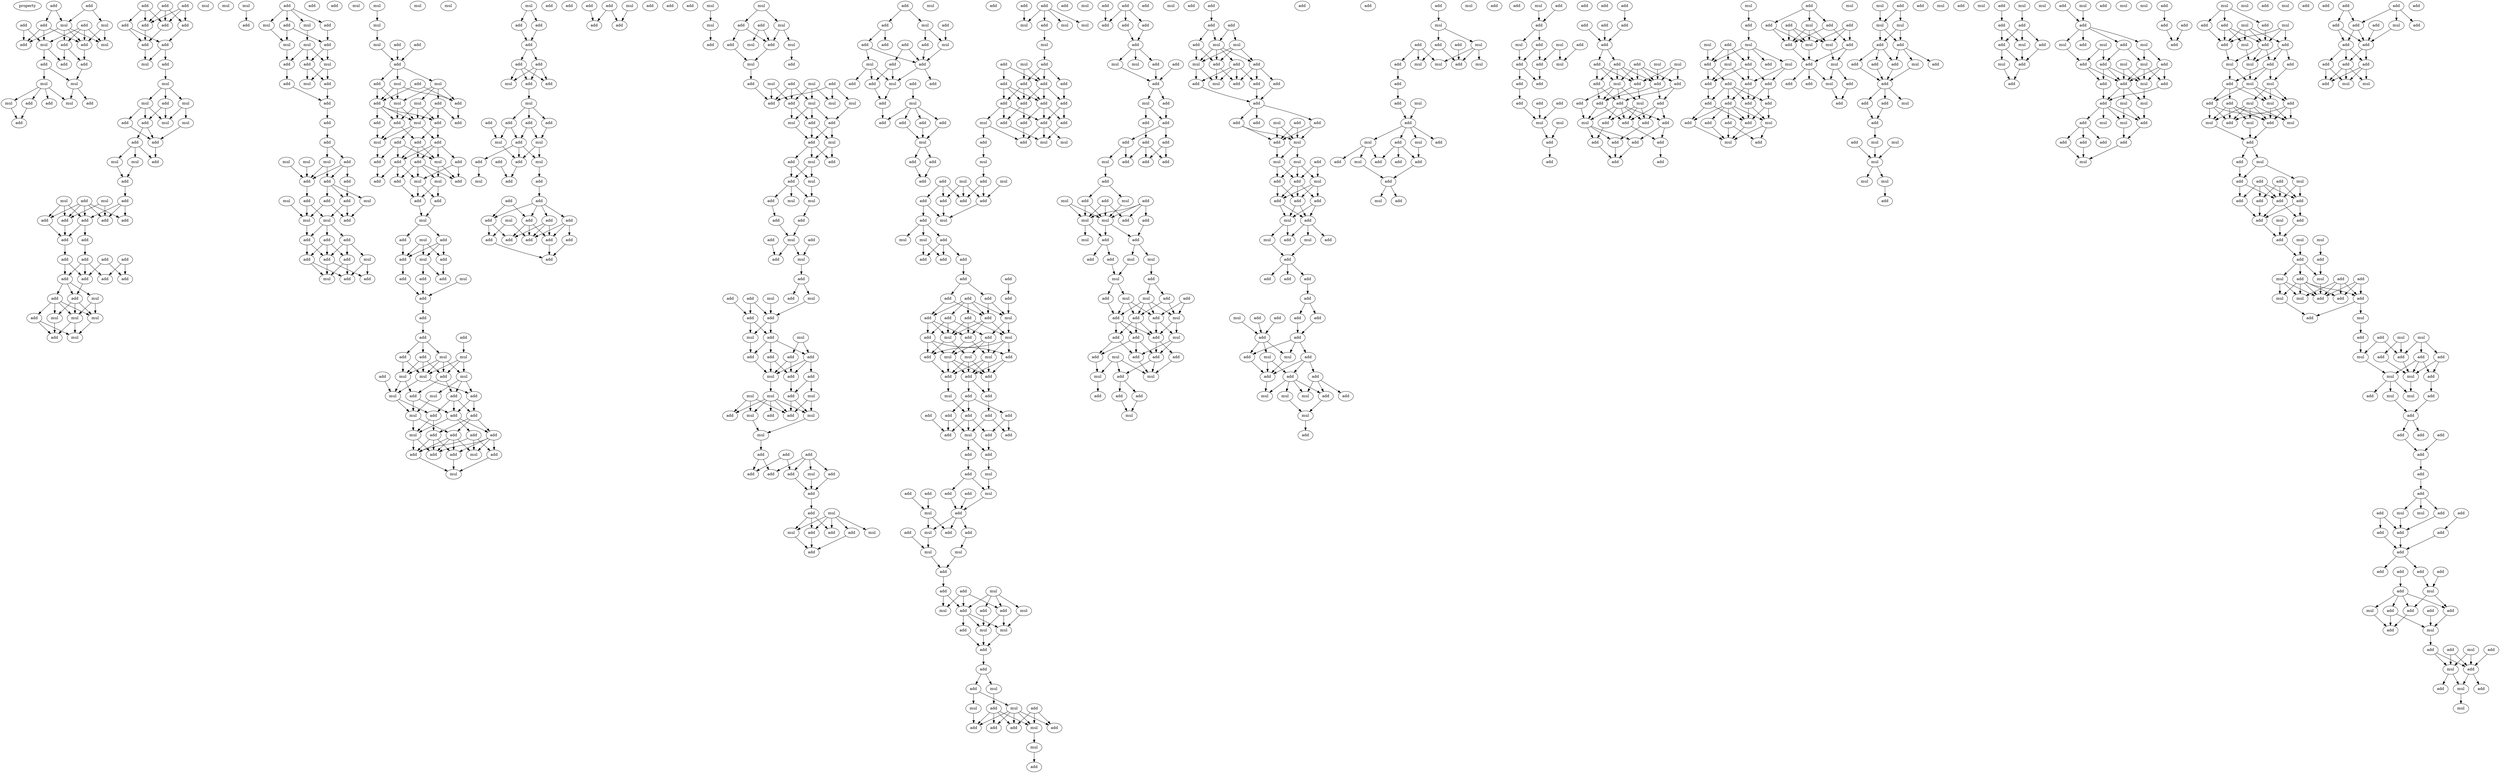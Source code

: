 digraph {
    node [fontcolor=black]
    property [mul=2,lf=1.9]
    0 [ label = add ];
    1 [ label = add ];
    2 [ label = add ];
    3 [ label = add ];
    4 [ label = add ];
    5 [ label = mul ];
    6 [ label = mul ];
    7 [ label = add ];
    8 [ label = mul ];
    9 [ label = add ];
    10 [ label = add ];
    11 [ label = mul ];
    12 [ label = add ];
    13 [ label = add ];
    14 [ label = add ];
    15 [ label = mul ];
    16 [ label = mul ];
    17 [ label = add ];
    18 [ label = mul ];
    19 [ label = mul ];
    20 [ label = add ];
    21 [ label = add ];
    22 [ label = add ];
    23 [ label = add ];
    24 [ label = add ];
    25 [ label = add ];
    26 [ label = add ];
    27 [ label = add ];
    28 [ label = add ];
    29 [ label = add ];
    30 [ label = mul ];
    31 [ label = add ];
    32 [ label = add ];
    33 [ label = mul ];
    34 [ label = add ];
    35 [ label = mul ];
    36 [ label = mul ];
    37 [ label = mul ];
    38 [ label = add ];
    39 [ label = mul ];
    40 [ label = add ];
    41 [ label = add ];
    42 [ label = mul ];
    43 [ label = add ];
    44 [ label = add ];
    45 [ label = mul ];
    46 [ label = add ];
    47 [ label = mul ];
    48 [ label = add ];
    49 [ label = mul ];
    50 [ label = add ];
    51 [ label = mul ];
    52 [ label = add ];
    53 [ label = add ];
    54 [ label = add ];
    55 [ label = add ];
    56 [ label = add ];
    57 [ label = add ];
    58 [ label = add ];
    59 [ label = add ];
    60 [ label = add ];
    61 [ label = add ];
    62 [ label = add ];
    63 [ label = add ];
    64 [ label = add ];
    65 [ label = add ];
    66 [ label = mul ];
    67 [ label = add ];
    68 [ label = add ];
    69 [ label = add ];
    70 [ label = add ];
    71 [ label = mul ];
    72 [ label = mul ];
    73 [ label = add ];
    74 [ label = mul ];
    75 [ label = mul ];
    76 [ label = mul ];
    77 [ label = mul ];
    78 [ label = add ];
    79 [ label = add ];
    80 [ label = add ];
    81 [ label = mul ];
    82 [ label = add ];
    83 [ label = mul ];
    84 [ label = add ];
    85 [ label = add ];
    86 [ label = mul ];
    87 [ label = add ];
    88 [ label = mul ];
    89 [ label = add ];
    90 [ label = add ];
    91 [ label = mul ];
    92 [ label = add ];
    93 [ label = mul ];
    94 [ label = add ];
    95 [ label = add ];
    96 [ label = add ];
    97 [ label = add ];
    98 [ label = mul ];
    99 [ label = mul ];
    100 [ label = add ];
    101 [ label = mul ];
    102 [ label = add ];
    103 [ label = add ];
    104 [ label = add ];
    105 [ label = add ];
    106 [ label = mul ];
    107 [ label = add ];
    108 [ label = mul ];
    109 [ label = add ];
    110 [ label = add ];
    111 [ label = mul ];
    112 [ label = add ];
    113 [ label = mul ];
    114 [ label = add ];
    115 [ label = add ];
    116 [ label = add ];
    117 [ label = add ];
    118 [ label = add ];
    119 [ label = add ];
    120 [ label = mul ];
    121 [ label = mul ];
    122 [ label = add ];
    123 [ label = mul ];
    124 [ label = add ];
    125 [ label = mul ];
    126 [ label = mul ];
    127 [ label = mul ];
    128 [ label = mul ];
    129 [ label = add ];
    130 [ label = add ];
    131 [ label = add ];
    132 [ label = add ];
    133 [ label = mul ];
    134 [ label = mul ];
    135 [ label = add ];
    136 [ label = add ];
    137 [ label = mul ];
    138 [ label = add ];
    139 [ label = mul ];
    140 [ label = add ];
    141 [ label = add ];
    142 [ label = add ];
    143 [ label = mul ];
    144 [ label = add ];
    145 [ label = add ];
    146 [ label = add ];
    147 [ label = add ];
    148 [ label = mul ];
    149 [ label = add ];
    150 [ label = add ];
    151 [ label = add ];
    152 [ label = add ];
    153 [ label = mul ];
    154 [ label = add ];
    155 [ label = mul ];
    156 [ label = add ];
    157 [ label = add ];
    158 [ label = mul ];
    159 [ label = add ];
    160 [ label = add ];
    161 [ label = add ];
    162 [ label = mul ];
    163 [ label = add ];
    164 [ label = add ];
    165 [ label = mul ];
    166 [ label = mul ];
    167 [ label = add ];
    168 [ label = add ];
    169 [ label = add ];
    170 [ label = mul ];
    171 [ label = mul ];
    172 [ label = add ];
    173 [ label = add ];
    174 [ label = add ];
    175 [ label = add ];
    176 [ label = add ];
    177 [ label = add ];
    178 [ label = add ];
    179 [ label = mul ];
    180 [ label = add ];
    181 [ label = mul ];
    182 [ label = mul ];
    183 [ label = add ];
    184 [ label = add ];
    185 [ label = mul ];
    186 [ label = mul ];
    187 [ label = add ];
    188 [ label = mul ];
    189 [ label = mul ];
    190 [ label = add ];
    191 [ label = add ];
    192 [ label = add ];
    193 [ label = add ];
    194 [ label = add ];
    195 [ label = mul ];
    196 [ label = add ];
    197 [ label = mul ];
    198 [ label = add ];
    199 [ label = add ];
    200 [ label = add ];
    201 [ label = add ];
    202 [ label = add ];
    203 [ label = add ];
    204 [ label = mul ];
    205 [ label = add ];
    206 [ label = mul ];
    207 [ label = mul ];
    208 [ label = add ];
    209 [ label = add ];
    210 [ label = add ];
    211 [ label = add ];
    212 [ label = add ];
    213 [ label = add ];
    214 [ label = mul ];
    215 [ label = add ];
    216 [ label = add ];
    217 [ label = mul ];
    218 [ label = add ];
    219 [ label = add ];
    220 [ label = add ];
    221 [ label = add ];
    222 [ label = add ];
    223 [ label = mul ];
    224 [ label = mul ];
    225 [ label = add ];
    226 [ label = add ];
    227 [ label = add ];
    228 [ label = mul ];
    229 [ label = add ];
    230 [ label = add ];
    231 [ label = add ];
    232 [ label = mul ];
    233 [ label = add ];
    234 [ label = add ];
    235 [ label = add ];
    236 [ label = add ];
    237 [ label = add ];
    238 [ label = add ];
    239 [ label = mul ];
    240 [ label = add ];
    241 [ label = add ];
    242 [ label = add ];
    243 [ label = add ];
    244 [ label = add ];
    245 [ label = add ];
    246 [ label = add ];
    247 [ label = add ];
    248 [ label = mul ];
    249 [ label = add ];
    250 [ label = add ];
    251 [ label = add ];
    252 [ label = add ];
    253 [ label = add ];
    254 [ label = mul ];
    255 [ label = mul ];
    256 [ label = add ];
    257 [ label = mul ];
    258 [ label = add ];
    259 [ label = add ];
    260 [ label = mul ];
    261 [ label = mul ];
    262 [ label = add ];
    263 [ label = mul ];
    264 [ label = add ];
    265 [ label = mul ];
    266 [ label = add ];
    267 [ label = add ];
    268 [ label = add ];
    269 [ label = mul ];
    270 [ label = mul ];
    271 [ label = add ];
    272 [ label = mul ];
    273 [ label = add ];
    274 [ label = mul ];
    275 [ label = mul ];
    276 [ label = add ];
    277 [ label = add ];
    278 [ label = add ];
    279 [ label = mul ];
    280 [ label = add ];
    281 [ label = mul ];
    282 [ label = add ];
    283 [ label = add ];
    284 [ label = mul ];
    285 [ label = add ];
    286 [ label = mul ];
    287 [ label = mul ];
    288 [ label = mul ];
    289 [ label = add ];
    290 [ label = add ];
    291 [ label = add ];
    292 [ label = mul ];
    293 [ label = add ];
    294 [ label = add ];
    295 [ label = add ];
    296 [ label = mul ];
    297 [ label = add ];
    298 [ label = mul ];
    299 [ label = add ];
    300 [ label = add ];
    301 [ label = mul ];
    302 [ label = add ];
    303 [ label = add ];
    304 [ label = add ];
    305 [ label = mul ];
    306 [ label = add ];
    307 [ label = mul ];
    308 [ label = add ];
    309 [ label = add ];
    310 [ label = add ];
    311 [ label = add ];
    312 [ label = add ];
    313 [ label = add ];
    314 [ label = mul ];
    315 [ label = mul ];
    316 [ label = mul ];
    317 [ label = add ];
    318 [ label = mul ];
    319 [ label = mul ];
    320 [ label = add ];
    321 [ label = mul ];
    322 [ label = add ];
    323 [ label = add ];
    324 [ label = mul ];
    325 [ label = add ];
    326 [ label = add ];
    327 [ label = add ];
    328 [ label = mul ];
    329 [ label = add ];
    330 [ label = add ];
    331 [ label = add ];
    332 [ label = add ];
    333 [ label = add ];
    334 [ label = mul ];
    335 [ label = add ];
    336 [ label = mul ];
    337 [ label = add ];
    338 [ label = add ];
    339 [ label = mul ];
    340 [ label = add ];
    341 [ label = add ];
    342 [ label = add ];
    343 [ label = mul ];
    344 [ label = add ];
    345 [ label = add ];
    346 [ label = mul ];
    347 [ label = add ];
    348 [ label = add ];
    349 [ label = add ];
    350 [ label = add ];
    351 [ label = add ];
    352 [ label = add ];
    353 [ label = mul ];
    354 [ label = add ];
    355 [ label = add ];
    356 [ label = mul ];
    357 [ label = add ];
    358 [ label = add ];
    359 [ label = mul ];
    360 [ label = add ];
    361 [ label = add ];
    362 [ label = mul ];
    363 [ label = add ];
    364 [ label = add ];
    365 [ label = add ];
    366 [ label = mul ];
    367 [ label = add ];
    368 [ label = add ];
    369 [ label = add ];
    370 [ label = add ];
    371 [ label = add ];
    372 [ label = add ];
    373 [ label = add ];
    374 [ label = mul ];
    375 [ label = mul ];
    376 [ label = mul ];
    377 [ label = mul ];
    378 [ label = add ];
    379 [ label = mul ];
    380 [ label = add ];
    381 [ label = add ];
    382 [ label = add ];
    383 [ label = add ];
    384 [ label = add ];
    385 [ label = add ];
    386 [ label = add ];
    387 [ label = add ];
    388 [ label = add ];
    389 [ label = add ];
    390 [ label = add ];
    391 [ label = mul ];
    392 [ label = add ];
    393 [ label = add ];
    394 [ label = add ];
    395 [ label = add ];
    396 [ label = mul ];
    397 [ label = mul ];
    398 [ label = add ];
    399 [ label = mul ];
    400 [ label = add ];
    401 [ label = mul ];
    402 [ label = add ];
    403 [ label = mul ];
    404 [ label = add ];
    405 [ label = add ];
    406 [ label = add ];
    407 [ label = add ];
    408 [ label = mul ];
    409 [ label = add ];
    410 [ label = mul ];
    411 [ label = mul ];
    412 [ label = add ];
    413 [ label = add ];
    414 [ label = add ];
    415 [ label = add ];
    416 [ label = add ];
    417 [ label = add ];
    418 [ label = add ];
    419 [ label = add ];
    420 [ label = add ];
    421 [ label = add ];
    422 [ label = add ];
    423 [ label = add ];
    424 [ label = add ];
    425 [ label = mul ];
    426 [ label = add ];
    427 [ label = add ];
    428 [ label = add ];
    429 [ label = mul ];
    430 [ label = mul ];
    431 [ label = add ];
    432 [ label = mul ];
    433 [ label = mul ];
    434 [ label = add ];
    435 [ label = add ];
    436 [ label = mul ];
    437 [ label = add ];
    438 [ label = add ];
    439 [ label = add ];
    440 [ label = mul ];
    441 [ label = add ];
    442 [ label = add ];
    443 [ label = add ];
    444 [ label = add ];
    445 [ label = add ];
    446 [ label = add ];
    447 [ label = add ];
    448 [ label = mul ];
    449 [ label = add ];
    450 [ label = add ];
    451 [ label = add ];
    452 [ label = add ];
    453 [ label = add ];
    454 [ label = add ];
    455 [ label = mul ];
    456 [ label = add ];
    457 [ label = add ];
    458 [ label = add ];
    459 [ label = add ];
    460 [ label = mul ];
    461 [ label = mul ];
    462 [ label = add ];
    463 [ label = add ];
    464 [ label = mul ];
    465 [ label = add ];
    466 [ label = add ];
    467 [ label = mul ];
    468 [ label = mul ];
    469 [ label = add ];
    470 [ label = mul ];
    471 [ label = add ];
    472 [ label = add ];
    473 [ label = add ];
    474 [ label = add ];
    475 [ label = mul ];
    476 [ label = mul ];
    477 [ label = add ];
    478 [ label = mul ];
    479 [ label = mul ];
    480 [ label = add ];
    481 [ label = add ];
    482 [ label = add ];
    483 [ label = mul ];
    484 [ label = add ];
    485 [ label = mul ];
    486 [ label = mul ];
    487 [ label = add ];
    488 [ label = add ];
    489 [ label = mul ];
    490 [ label = add ];
    491 [ label = add ];
    492 [ label = mul ];
    493 [ label = add ];
    494 [ label = add ];
    495 [ label = mul ];
    496 [ label = add ];
    497 [ label = add ];
    498 [ label = add ];
    499 [ label = add ];
    500 [ label = mul ];
    501 [ label = add ];
    502 [ label = add ];
    503 [ label = add ];
    504 [ label = add ];
    505 [ label = mul ];
    506 [ label = mul ];
    507 [ label = add ];
    508 [ label = add ];
    509 [ label = add ];
    510 [ label = add ];
    511 [ label = add ];
    512 [ label = mul ];
    513 [ label = add ];
    514 [ label = add ];
    515 [ label = add ];
    516 [ label = add ];
    517 [ label = add ];
    518 [ label = add ];
    519 [ label = add ];
    520 [ label = add ];
    521 [ label = mul ];
    522 [ label = add ];
    523 [ label = add ];
    524 [ label = mul ];
    525 [ label = add ];
    526 [ label = add ];
    527 [ label = mul ];
    528 [ label = mul ];
    529 [ label = mul ];
    530 [ label = add ];
    531 [ label = add ];
    532 [ label = add ];
    533 [ label = add ];
    534 [ label = mul ];
    535 [ label = add ];
    536 [ label = mul ];
    537 [ label = add ];
    538 [ label = mul ];
    539 [ label = mul ];
    540 [ label = add ];
    541 [ label = add ];
    542 [ label = add ];
    543 [ label = mul ];
    544 [ label = add ];
    545 [ label = mul ];
    546 [ label = add ];
    547 [ label = add ];
    548 [ label = mul ];
    549 [ label = add ];
    550 [ label = add ];
    551 [ label = add ];
    552 [ label = add ];
    553 [ label = mul ];
    554 [ label = add ];
    555 [ label = mul ];
    556 [ label = add ];
    557 [ label = add ];
    558 [ label = add ];
    559 [ label = mul ];
    560 [ label = mul ];
    561 [ label = add ];
    562 [ label = add ];
    563 [ label = add ];
    564 [ label = add ];
    565 [ label = mul ];
    566 [ label = add ];
    567 [ label = add ];
    568 [ label = add ];
    569 [ label = mul ];
    570 [ label = add ];
    571 [ label = add ];
    572 [ label = mul ];
    573 [ label = add ];
    574 [ label = add ];
    575 [ label = add ];
    576 [ label = mul ];
    577 [ label = add ];
    578 [ label = add ];
    579 [ label = add ];
    580 [ label = add ];
    581 [ label = mul ];
    582 [ label = add ];
    583 [ label = add ];
    584 [ label = add ];
    585 [ label = mul ];
    586 [ label = add ];
    587 [ label = add ];
    588 [ label = mul ];
    589 [ label = add ];
    590 [ label = mul ];
    591 [ label = add ];
    592 [ label = mul ];
    593 [ label = add ];
    594 [ label = add ];
    595 [ label = mul ];
    596 [ label = add ];
    597 [ label = add ];
    598 [ label = add ];
    599 [ label = add ];
    600 [ label = mul ];
    601 [ label = mul ];
    602 [ label = mul ];
    603 [ label = add ];
    604 [ label = add ];
    605 [ label = add ];
    606 [ label = add ];
    607 [ label = add ];
    608 [ label = add ];
    609 [ label = add ];
    610 [ label = add ];
    611 [ label = add ];
    612 [ label = mul ];
    613 [ label = add ];
    614 [ label = add ];
    615 [ label = add ];
    616 [ label = add ];
    617 [ label = add ];
    618 [ label = add ];
    619 [ label = mul ];
    620 [ label = mul ];
    621 [ label = add ];
    622 [ label = add ];
    623 [ label = add ];
    624 [ label = add ];
    625 [ label = mul ];
    626 [ label = mul ];
    627 [ label = mul ];
    628 [ label = add ];
    629 [ label = add ];
    630 [ label = mul ];
    631 [ label = add ];
    632 [ label = mul ];
    633 [ label = add ];
    634 [ label = mul ];
    635 [ label = add ];
    636 [ label = mul ];
    637 [ label = add ];
    638 [ label = add ];
    639 [ label = mul ];
    640 [ label = mul ];
    641 [ label = add ];
    642 [ label = add ];
    643 [ label = mul ];
    644 [ label = add ];
    645 [ label = add ];
    646 [ label = add ];
    647 [ label = mul ];
    648 [ label = add ];
    649 [ label = add ];
    650 [ label = mul ];
    651 [ label = mul ];
    652 [ label = add ];
    653 [ label = add ];
    654 [ label = mul ];
    655 [ label = add ];
    656 [ label = add ];
    657 [ label = add ];
    658 [ label = add ];
    659 [ label = mul ];
    660 [ label = add ];
    661 [ label = add ];
    662 [ label = mul ];
    663 [ label = add ];
    664 [ label = add ];
    665 [ label = mul ];
    666 [ label = add ];
    667 [ label = mul ];
    668 [ label = add ];
    669 [ label = add ];
    670 [ label = add ];
    671 [ label = mul ];
    672 [ label = add ];
    673 [ label = add ];
    674 [ label = add ];
    675 [ label = add ];
    676 [ label = add ];
    677 [ label = add ];
    678 [ label = add ];
    679 [ label = mul ];
    680 [ label = mul ];
    681 [ label = add ];
    682 [ label = add ];
    683 [ label = add ];
    684 [ label = add ];
    685 [ label = add ];
    686 [ label = add ];
    687 [ label = add ];
    688 [ label = add ];
    689 [ label = add ];
    690 [ label = mul ];
    691 [ label = add ];
    692 [ label = mul ];
    693 [ label = add ];
    694 [ label = add ];
    695 [ label = mul ];
    696 [ label = add ];
    697 [ label = add ];
    698 [ label = add ];
    699 [ label = add ];
    700 [ label = add ];
    701 [ label = add ];
    702 [ label = mul ];
    703 [ label = add ];
    704 [ label = mul ];
    705 [ label = add ];
    706 [ label = add ];
    707 [ label = add ];
    708 [ label = add ];
    709 [ label = add ];
    710 [ label = add ];
    711 [ label = add ];
    712 [ label = add ];
    713 [ label = mul ];
    714 [ label = add ];
    715 [ label = add ];
    716 [ label = mul ];
    717 [ label = add ];
    718 [ label = mul ];
    719 [ label = mul ];
    720 [ label = add ];
    721 [ label = add ];
    722 [ label = add ];
    723 [ label = mul ];
    724 [ label = add ];
    725 [ label = add ];
    726 [ label = add ];
    727 [ label = add ];
    728 [ label = add ];
    729 [ label = add ];
    730 [ label = add ];
    731 [ label = add ];
    732 [ label = add ];
    733 [ label = mul ];
    734 [ label = add ];
    735 [ label = add ];
    736 [ label = add ];
    737 [ label = add ];
    738 [ label = mul ];
    739 [ label = add ];
    740 [ label = add ];
    741 [ label = add ];
    742 [ label = mul ];
    743 [ label = add ];
    744 [ label = add ];
    745 [ label = add ];
    746 [ label = add ];
    747 [ label = mul ];
    748 [ label = mul ];
    749 [ label = mul ];
    750 [ label = add ];
    751 [ label = add ];
    752 [ label = mul ];
    753 [ label = add ];
    754 [ label = add ];
    755 [ label = mul ];
    756 [ label = add ];
    757 [ label = mul ];
    758 [ label = add ];
    759 [ label = mul ];
    760 [ label = mul ];
    761 [ label = add ];
    762 [ label = add ];
    763 [ label = add ];
    764 [ label = add ];
    765 [ label = add ];
    766 [ label = add ];
    767 [ label = mul ];
    768 [ label = add ];
    769 [ label = add ];
    770 [ label = add ];
    771 [ label = mul ];
    772 [ label = add ];
    773 [ label = mul ];
    774 [ label = add ];
    775 [ label = add ];
    776 [ label = add ];
    777 [ label = mul ];
    778 [ label = mul ];
    779 [ label = mul ];
    780 [ label = mul ];
    781 [ label = mul ];
    782 [ label = mul ];
    783 [ label = mul ];
    784 [ label = mul ];
    785 [ label = add ];
    786 [ label = add ];
    787 [ label = add ];
    788 [ label = add ];
    789 [ label = add ];
    790 [ label = mul ];
    791 [ label = add ];
    792 [ label = mul ];
    793 [ label = add ];
    794 [ label = add ];
    795 [ label = add ];
    796 [ label = mul ];
    797 [ label = add ];
    798 [ label = add ];
    799 [ label = mul ];
    800 [ label = mul ];
    801 [ label = mul ];
    802 [ label = add ];
    803 [ label = add ];
    804 [ label = add ];
    805 [ label = mul ];
    806 [ label = add ];
    807 [ label = mul ];
    808 [ label = add ];
    809 [ label = mul ];
    810 [ label = add ];
    811 [ label = add ];
    812 [ label = add ];
    813 [ label = mul ];
    814 [ label = add ];
    815 [ label = mul ];
    816 [ label = mul ];
    817 [ label = mul ];
    818 [ label = add ];
    819 [ label = add ];
    820 [ label = add ];
    821 [ label = add ];
    822 [ label = add ];
    823 [ label = add ];
    824 [ label = mul ];
    825 [ label = mul ];
    826 [ label = mul ];
    827 [ label = add ];
    828 [ label = add ];
    829 [ label = add ];
    830 [ label = add ];
    831 [ label = mul ];
    832 [ label = mul ];
    833 [ label = add ];
    834 [ label = add ];
    835 [ label = mul ];
    836 [ label = add ];
    837 [ label = add ];
    838 [ label = mul ];
    839 [ label = add ];
    840 [ label = add ];
    841 [ label = mul ];
    842 [ label = add ];
    843 [ label = add ];
    844 [ label = mul ];
    845 [ label = mul ];
    846 [ label = mul ];
    847 [ label = add ];
    848 [ label = add ];
    849 [ label = mul ];
    850 [ label = add ];
    851 [ label = add ];
    852 [ label = mul ];
    853 [ label = mul ];
    854 [ label = mul ];
    855 [ label = mul ];
    856 [ label = add ];
    857 [ label = add ];
    858 [ label = add ];
    859 [ label = mul ];
    860 [ label = add ];
    861 [ label = add ];
    862 [ label = add ];
    863 [ label = mul ];
    864 [ label = mul ];
    865 [ label = add ];
    866 [ label = add ];
    867 [ label = add ];
    868 [ label = add ];
    869 [ label = add ];
    870 [ label = add ];
    871 [ label = mul ];
    872 [ label = add ];
    873 [ label = mul ];
    874 [ label = mul ];
    875 [ label = add ];
    876 [ label = add ];
    877 [ label = add ];
    878 [ label = add ];
    879 [ label = mul ];
    880 [ label = add ];
    881 [ label = add ];
    882 [ label = mul ];
    883 [ label = mul ];
    884 [ label = mul ];
    885 [ label = add ];
    886 [ label = add ];
    887 [ label = add ];
    888 [ label = add ];
    889 [ label = mul ];
    890 [ label = mul ];
    891 [ label = mul ];
    892 [ label = add ];
    893 [ label = add ];
    894 [ label = add ];
    895 [ label = add ];
    896 [ label = mul ];
    897 [ label = add ];
    898 [ label = add ];
    899 [ label = add ];
    900 [ label = add ];
    901 [ label = mul ];
    902 [ label = mul ];
    903 [ label = add ];
    904 [ label = mul ];
    905 [ label = add ];
    906 [ label = mul ];
    907 [ label = add ];
    908 [ label = mul ];
    909 [ label = add ];
    910 [ label = add ];
    911 [ label = add ];
    912 [ label = add ];
    913 [ label = add ];
    914 [ label = add ];
    915 [ label = add ];
    916 [ label = add ];
    917 [ label = mul ];
    918 [ label = add ];
    919 [ label = add ];
    920 [ label = add ];
    921 [ label = mul ];
    922 [ label = add ];
    923 [ label = add ];
    924 [ label = add ];
    925 [ label = add ];
    926 [ label = add ];
    927 [ label = add ];
    928 [ label = add ];
    929 [ label = add ];
    930 [ label = mul ];
    931 [ label = add ];
    932 [ label = add ];
    933 [ label = add ];
    934 [ label = mul ];
    935 [ label = add ];
    936 [ label = add ];
    937 [ label = add ];
    938 [ label = mul ];
    939 [ label = add ];
    940 [ label = add ];
    941 [ label = add ];
    942 [ label = mul ];
    943 [ label = mul ];
    944 [ label = add ];
    945 [ label = add ];
    946 [ label = mul ];
    947 [ label = add ];
    948 [ label = mul ];
    949 [ label = add ];
    950 [ label = add ];
    951 [ label = add ];
    952 [ label = mul ];
    953 [ label = add ];
    954 [ label = add ];
    955 [ label = add ];
    956 [ label = add ];
    957 [ label = add ];
    958 [ label = add ];
    959 [ label = add ];
    960 [ label = add ];
    961 [ label = mul ];
    962 [ label = add ];
    963 [ label = add ];
    964 [ label = mul ];
    0 -> 4 [ name = 0 ];
    0 -> 5 [ name = 1 ];
    1 -> 5 [ name = 2 ];
    1 -> 6 [ name = 3 ];
    2 -> 7 [ name = 4 ];
    2 -> 8 [ name = 5 ];
    2 -> 10 [ name = 6 ];
    2 -> 11 [ name = 7 ];
    3 -> 9 [ name = 8 ];
    3 -> 11 [ name = 9 ];
    4 -> 7 [ name = 10 ];
    4 -> 9 [ name = 11 ];
    4 -> 11 [ name = 12 ];
    5 -> 7 [ name = 13 ];
    5 -> 8 [ name = 14 ];
    5 -> 9 [ name = 15 ];
    5 -> 10 [ name = 16 ];
    6 -> 7 [ name = 17 ];
    6 -> 8 [ name = 18 ];
    7 -> 14 [ name = 19 ];
    10 -> 13 [ name = 20 ];
    10 -> 14 [ name = 21 ];
    11 -> 12 [ name = 22 ];
    11 -> 13 [ name = 23 ];
    12 -> 15 [ name = 24 ];
    12 -> 16 [ name = 25 ];
    14 -> 16 [ name = 26 ];
    15 -> 17 [ name = 27 ];
    15 -> 18 [ name = 28 ];
    15 -> 19 [ name = 29 ];
    15 -> 20 [ name = 30 ];
    16 -> 19 [ name = 31 ];
    16 -> 21 [ name = 32 ];
    17 -> 22 [ name = 33 ];
    18 -> 22 [ name = 34 ];
    23 -> 26 [ name = 35 ];
    23 -> 28 [ name = 36 ];
    23 -> 29 [ name = 37 ];
    24 -> 26 [ name = 38 ];
    24 -> 28 [ name = 39 ];
    24 -> 29 [ name = 40 ];
    25 -> 26 [ name = 41 ];
    25 -> 27 [ name = 42 ];
    25 -> 29 [ name = 43 ];
    26 -> 31 [ name = 44 ];
    27 -> 31 [ name = 45 ];
    27 -> 32 [ name = 46 ];
    28 -> 32 [ name = 47 ];
    29 -> 31 [ name = 48 ];
    31 -> 33 [ name = 49 ];
    32 -> 33 [ name = 50 ];
    32 -> 34 [ name = 51 ];
    34 -> 35 [ name = 52 ];
    35 -> 36 [ name = 53 ];
    35 -> 37 [ name = 54 ];
    35 -> 38 [ name = 55 ];
    36 -> 39 [ name = 56 ];
    36 -> 42 [ name = 57 ];
    37 -> 40 [ name = 58 ];
    37 -> 41 [ name = 59 ];
    37 -> 42 [ name = 60 ];
    38 -> 40 [ name = 61 ];
    38 -> 42 [ name = 62 ];
    39 -> 44 [ name = 63 ];
    40 -> 43 [ name = 64 ];
    40 -> 44 [ name = 65 ];
    41 -> 44 [ name = 66 ];
    43 -> 45 [ name = 67 ];
    43 -> 46 [ name = 68 ];
    43 -> 47 [ name = 69 ];
    44 -> 46 [ name = 70 ];
    45 -> 48 [ name = 71 ];
    47 -> 48 [ name = 72 ];
    48 -> 52 [ name = 73 ];
    49 -> 54 [ name = 74 ];
    49 -> 56 [ name = 75 ];
    50 -> 53 [ name = 76 ];
    50 -> 54 [ name = 77 ];
    50 -> 55 [ name = 78 ];
    50 -> 56 [ name = 79 ];
    50 -> 57 [ name = 80 ];
    51 -> 53 [ name = 81 ];
    51 -> 54 [ name = 82 ];
    51 -> 55 [ name = 83 ];
    52 -> 55 [ name = 84 ];
    52 -> 56 [ name = 85 ];
    52 -> 57 [ name = 86 ];
    53 -> 59 [ name = 87 ];
    54 -> 59 [ name = 88 ];
    55 -> 58 [ name = 89 ];
    55 -> 59 [ name = 90 ];
    58 -> 62 [ name = 91 ];
    59 -> 63 [ name = 92 ];
    60 -> 65 [ name = 93 ];
    60 -> 68 [ name = 94 ];
    61 -> 65 [ name = 95 ];
    61 -> 67 [ name = 96 ];
    62 -> 64 [ name = 97 ];
    62 -> 67 [ name = 98 ];
    62 -> 68 [ name = 99 ];
    63 -> 64 [ name = 100 ];
    63 -> 67 [ name = 101 ];
    64 -> 69 [ name = 102 ];
    64 -> 70 [ name = 103 ];
    64 -> 71 [ name = 104 ];
    67 -> 69 [ name = 105 ];
    69 -> 74 [ name = 106 ];
    69 -> 75 [ name = 107 ];
    69 -> 76 [ name = 108 ];
    70 -> 73 [ name = 109 ];
    70 -> 74 [ name = 110 ];
    70 -> 75 [ name = 111 ];
    70 -> 76 [ name = 112 ];
    71 -> 75 [ name = 113 ];
    71 -> 76 [ name = 114 ];
    72 -> 78 [ name = 115 ];
    73 -> 77 [ name = 116 ];
    73 -> 79 [ name = 117 ];
    74 -> 79 [ name = 118 ];
    75 -> 77 [ name = 119 ];
    75 -> 79 [ name = 120 ];
    76 -> 77 [ name = 121 ];
    80 -> 81 [ name = 122 ];
    80 -> 82 [ name = 123 ];
    80 -> 83 [ name = 124 ];
    80 -> 85 [ name = 125 ];
    81 -> 88 [ name = 126 ];
    82 -> 87 [ name = 127 ];
    82 -> 88 [ name = 128 ];
    83 -> 86 [ name = 129 ];
    85 -> 87 [ name = 130 ];
    86 -> 89 [ name = 131 ];
    86 -> 90 [ name = 132 ];
    86 -> 91 [ name = 133 ];
    87 -> 89 [ name = 134 ];
    87 -> 91 [ name = 135 ];
    88 -> 90 [ name = 136 ];
    89 -> 93 [ name = 137 ];
    89 -> 94 [ name = 138 ];
    90 -> 92 [ name = 139 ];
    91 -> 93 [ name = 140 ];
    91 -> 94 [ name = 141 ];
    92 -> 95 [ name = 142 ];
    94 -> 95 [ name = 143 ];
    95 -> 96 [ name = 144 ];
    96 -> 97 [ name = 145 ];
    97 -> 101 [ name = 146 ];
    97 -> 102 [ name = 147 ];
    98 -> 103 [ name = 148 ];
    99 -> 103 [ name = 149 ];
    101 -> 103 [ name = 150 ];
    101 -> 104 [ name = 151 ];
    102 -> 103 [ name = 152 ];
    102 -> 104 [ name = 153 ];
    102 -> 105 [ name = 154 ];
    103 -> 110 [ name = 155 ];
    104 -> 106 [ name = 156 ];
    104 -> 107 [ name = 157 ];
    104 -> 109 [ name = 158 ];
    105 -> 107 [ name = 159 ];
    106 -> 112 [ name = 160 ];
    107 -> 111 [ name = 161 ];
    107 -> 112 [ name = 162 ];
    108 -> 113 [ name = 163 ];
    109 -> 112 [ name = 164 ];
    109 -> 113 [ name = 165 ];
    110 -> 111 [ name = 166 ];
    110 -> 113 [ name = 167 ];
    111 -> 114 [ name = 168 ];
    111 -> 115 [ name = 169 ];
    111 -> 116 [ name = 170 ];
    113 -> 114 [ name = 171 ];
    114 -> 117 [ name = 172 ];
    114 -> 119 [ name = 173 ];
    115 -> 117 [ name = 174 ];
    115 -> 118 [ name = 175 ];
    115 -> 119 [ name = 176 ];
    116 -> 117 [ name = 177 ];
    116 -> 118 [ name = 178 ];
    116 -> 120 [ name = 179 ];
    117 -> 121 [ name = 180 ];
    117 -> 122 [ name = 181 ];
    118 -> 121 [ name = 182 ];
    118 -> 124 [ name = 183 ];
    119 -> 121 [ name = 184 ];
    119 -> 124 [ name = 185 ];
    120 -> 122 [ name = 186 ];
    120 -> 124 [ name = 187 ];
    125 -> 126 [ name = 188 ];
    126 -> 128 [ name = 189 ];
    128 -> 131 [ name = 190 ];
    129 -> 131 [ name = 191 ];
    130 -> 131 [ name = 192 ];
    131 -> 133 [ name = 193 ];
    131 -> 134 [ name = 194 ];
    131 -> 135 [ name = 195 ];
    132 -> 136 [ name = 196 ];
    132 -> 138 [ name = 197 ];
    133 -> 136 [ name = 198 ];
    133 -> 137 [ name = 199 ];
    133 -> 139 [ name = 200 ];
    133 -> 140 [ name = 201 ];
    134 -> 136 [ name = 202 ];
    134 -> 138 [ name = 203 ];
    134 -> 139 [ name = 204 ];
    135 -> 138 [ name = 205 ];
    135 -> 139 [ name = 206 ];
    136 -> 142 [ name = 207 ];
    137 -> 141 [ name = 208 ];
    137 -> 143 [ name = 209 ];
    137 -> 144 [ name = 210 ];
    138 -> 141 [ name = 211 ];
    138 -> 143 [ name = 212 ];
    138 -> 144 [ name = 213 ];
    138 -> 145 [ name = 214 ];
    139 -> 141 [ name = 215 ];
    139 -> 143 [ name = 216 ];
    140 -> 142 [ name = 217 ];
    140 -> 143 [ name = 218 ];
    140 -> 144 [ name = 219 ];
    141 -> 147 [ name = 220 ];
    141 -> 148 [ name = 221 ];
    143 -> 146 [ name = 222 ];
    143 -> 148 [ name = 223 ];
    143 -> 149 [ name = 224 ];
    144 -> 147 [ name = 225 ];
    144 -> 149 [ name = 226 ];
    145 -> 148 [ name = 227 ];
    146 -> 150 [ name = 228 ];
    146 -> 152 [ name = 229 ];
    146 -> 153 [ name = 230 ];
    147 -> 152 [ name = 231 ];
    147 -> 153 [ name = 232 ];
    147 -> 154 [ name = 233 ];
    148 -> 150 [ name = 234 ];
    149 -> 151 [ name = 235 ];
    149 -> 152 [ name = 236 ];
    149 -> 153 [ name = 237 ];
    149 -> 154 [ name = 238 ];
    150 -> 159 [ name = 239 ];
    151 -> 156 [ name = 240 ];
    151 -> 158 [ name = 241 ];
    152 -> 157 [ name = 242 ];
    152 -> 158 [ name = 243 ];
    152 -> 159 [ name = 244 ];
    153 -> 155 [ name = 245 ];
    153 -> 156 [ name = 246 ];
    154 -> 155 [ name = 247 ];
    154 -> 156 [ name = 248 ];
    154 -> 157 [ name = 249 ];
    154 -> 158 [ name = 250 ];
    155 -> 160 [ name = 251 ];
    155 -> 161 [ name = 252 ];
    157 -> 161 [ name = 253 ];
    158 -> 160 [ name = 254 ];
    158 -> 161 [ name = 255 ];
    160 -> 162 [ name = 256 ];
    161 -> 162 [ name = 257 ];
    162 -> 163 [ name = 258 ];
    162 -> 164 [ name = 259 ];
    163 -> 166 [ name = 260 ];
    163 -> 167 [ name = 261 ];
    163 -> 168 [ name = 262 ];
    164 -> 168 [ name = 263 ];
    165 -> 166 [ name = 264 ];
    165 -> 167 [ name = 265 ];
    165 -> 168 [ name = 266 ];
    166 -> 169 [ name = 267 ];
    166 -> 172 [ name = 268 ];
    167 -> 169 [ name = 269 ];
    168 -> 173 [ name = 270 ];
    170 -> 174 [ name = 271 ];
    172 -> 174 [ name = 272 ];
    173 -> 174 [ name = 273 ];
    174 -> 175 [ name = 274 ];
    175 -> 176 [ name = 275 ];
    176 -> 178 [ name = 276 ];
    176 -> 180 [ name = 277 ];
    176 -> 181 [ name = 278 ];
    177 -> 179 [ name = 279 ];
    178 -> 182 [ name = 280 ];
    178 -> 185 [ name = 281 ];
    179 -> 182 [ name = 282 ];
    179 -> 184 [ name = 283 ];
    179 -> 186 [ name = 284 ];
    180 -> 182 [ name = 285 ];
    180 -> 184 [ name = 286 ];
    180 -> 185 [ name = 287 ];
    181 -> 182 [ name = 288 ];
    181 -> 184 [ name = 289 ];
    181 -> 185 [ name = 290 ];
    181 -> 186 [ name = 291 ];
    182 -> 189 [ name = 292 ];
    182 -> 190 [ name = 293 ];
    183 -> 189 [ name = 294 ];
    184 -> 187 [ name = 295 ];
    184 -> 191 [ name = 296 ];
    185 -> 187 [ name = 297 ];
    185 -> 189 [ name = 298 ];
    186 -> 188 [ name = 299 ];
    186 -> 190 [ name = 300 ];
    186 -> 191 [ name = 301 ];
    187 -> 194 [ name = 302 ];
    187 -> 195 [ name = 303 ];
    188 -> 195 [ name = 304 ];
    189 -> 193 [ name = 305 ];
    189 -> 195 [ name = 306 ];
    190 -> 192 [ name = 307 ];
    190 -> 194 [ name = 308 ];
    191 -> 192 [ name = 309 ];
    191 -> 193 [ name = 310 ];
    191 -> 194 [ name = 311 ];
    192 -> 196 [ name = 312 ];
    192 -> 198 [ name = 313 ];
    192 -> 199 [ name = 314 ];
    193 -> 196 [ name = 315 ];
    193 -> 197 [ name = 316 ];
    194 -> 197 [ name = 317 ];
    194 -> 199 [ name = 318 ];
    194 -> 200 [ name = 319 ];
    195 -> 197 [ name = 320 ];
    195 -> 198 [ name = 321 ];
    196 -> 201 [ name = 322 ];
    196 -> 203 [ name = 323 ];
    196 -> 205 [ name = 324 ];
    197 -> 201 [ name = 325 ];
    197 -> 205 [ name = 326 ];
    198 -> 201 [ name = 327 ];
    198 -> 203 [ name = 328 ];
    198 -> 204 [ name = 329 ];
    198 -> 205 [ name = 330 ];
    199 -> 202 [ name = 331 ];
    199 -> 203 [ name = 332 ];
    199 -> 204 [ name = 333 ];
    199 -> 205 [ name = 334 ];
    200 -> 201 [ name = 335 ];
    200 -> 202 [ name = 336 ];
    200 -> 204 [ name = 337 ];
    201 -> 206 [ name = 338 ];
    202 -> 206 [ name = 339 ];
    203 -> 206 [ name = 340 ];
    207 -> 208 [ name = 341 ];
    207 -> 209 [ name = 342 ];
    208 -> 210 [ name = 343 ];
    209 -> 210 [ name = 344 ];
    210 -> 212 [ name = 345 ];
    210 -> 213 [ name = 346 ];
    212 -> 214 [ name = 347 ];
    212 -> 215 [ name = 348 ];
    212 -> 216 [ name = 349 ];
    213 -> 214 [ name = 350 ];
    213 -> 215 [ name = 351 ];
    213 -> 216 [ name = 352 ];
    215 -> 217 [ name = 353 ];
    217 -> 219 [ name = 354 ];
    217 -> 220 [ name = 355 ];
    217 -> 222 [ name = 356 ];
    218 -> 223 [ name = 357 ];
    219 -> 224 [ name = 358 ];
    220 -> 223 [ name = 359 ];
    220 -> 225 [ name = 360 ];
    222 -> 224 [ name = 361 ];
    222 -> 225 [ name = 362 ];
    223 -> 227 [ name = 363 ];
    224 -> 227 [ name = 364 ];
    224 -> 228 [ name = 365 ];
    225 -> 226 [ name = 366 ];
    225 -> 227 [ name = 367 ];
    225 -> 228 [ name = 368 ];
    226 -> 232 [ name = 369 ];
    227 -> 230 [ name = 370 ];
    228 -> 231 [ name = 371 ];
    229 -> 230 [ name = 372 ];
    231 -> 234 [ name = 373 ];
    233 -> 237 [ name = 374 ];
    233 -> 238 [ name = 375 ];
    234 -> 235 [ name = 376 ];
    234 -> 236 [ name = 377 ];
    234 -> 237 [ name = 378 ];
    234 -> 238 [ name = 379 ];
    235 -> 240 [ name = 380 ];
    235 -> 242 [ name = 381 ];
    235 -> 244 [ name = 382 ];
    236 -> 242 [ name = 383 ];
    236 -> 243 [ name = 384 ];
    236 -> 244 [ name = 385 ];
    237 -> 240 [ name = 386 ];
    237 -> 242 [ name = 387 ];
    237 -> 244 [ name = 388 ];
    238 -> 240 [ name = 389 ];
    238 -> 241 [ name = 390 ];
    239 -> 241 [ name = 391 ];
    239 -> 244 [ name = 392 ];
    241 -> 245 [ name = 393 ];
    242 -> 245 [ name = 394 ];
    243 -> 245 [ name = 395 ];
    246 -> 249 [ name = 396 ];
    246 -> 250 [ name = 397 ];
    247 -> 249 [ name = 398 ];
    248 -> 250 [ name = 399 ];
    254 -> 255 [ name = 400 ];
    255 -> 256 [ name = 401 ];
    257 -> 259 [ name = 402 ];
    257 -> 260 [ name = 403 ];
    258 -> 262 [ name = 404 ];
    258 -> 263 [ name = 405 ];
    259 -> 262 [ name = 406 ];
    259 -> 264 [ name = 407 ];
    260 -> 261 [ name = 408 ];
    260 -> 262 [ name = 409 ];
    261 -> 266 [ name = 410 ];
    262 -> 265 [ name = 411 ];
    264 -> 265 [ name = 412 ];
    265 -> 267 [ name = 413 ];
    267 -> 273 [ name = 414 ];
    268 -> 273 [ name = 415 ];
    268 -> 275 [ name = 416 ];
    268 -> 276 [ name = 417 ];
    269 -> 273 [ name = 418 ];
    269 -> 276 [ name = 419 ];
    270 -> 274 [ name = 420 ];
    270 -> 275 [ name = 421 ];
    270 -> 276 [ name = 422 ];
    271 -> 272 [ name = 423 ];
    271 -> 273 [ name = 424 ];
    271 -> 274 [ name = 425 ];
    272 -> 277 [ name = 426 ];
    275 -> 277 [ name = 427 ];
    275 -> 278 [ name = 428 ];
    275 -> 279 [ name = 429 ];
    276 -> 278 [ name = 430 ];
    276 -> 279 [ name = 431 ];
    277 -> 280 [ name = 432 ];
    277 -> 281 [ name = 433 ];
    278 -> 280 [ name = 434 ];
    278 -> 281 [ name = 435 ];
    279 -> 280 [ name = 436 ];
    280 -> 282 [ name = 437 ];
    280 -> 283 [ name = 438 ];
    280 -> 284 [ name = 439 ];
    281 -> 282 [ name = 440 ];
    281 -> 284 [ name = 441 ];
    283 -> 285 [ name = 442 ];
    283 -> 286 [ name = 443 ];
    284 -> 285 [ name = 444 ];
    284 -> 286 [ name = 445 ];
    285 -> 287 [ name = 446 ];
    285 -> 288 [ name = 447 ];
    285 -> 289 [ name = 448 ];
    286 -> 287 [ name = 449 ];
    287 -> 291 [ name = 450 ];
    289 -> 290 [ name = 451 ];
    290 -> 292 [ name = 452 ];
    291 -> 292 [ name = 453 ];
    292 -> 295 [ name = 454 ];
    292 -> 296 [ name = 455 ];
    293 -> 296 [ name = 456 ];
    294 -> 295 [ name = 457 ];
    296 -> 297 [ name = 458 ];
    297 -> 298 [ name = 459 ];
    297 -> 300 [ name = 460 ];
    298 -> 304 [ name = 461 ];
    299 -> 303 [ name = 462 ];
    301 -> 304 [ name = 463 ];
    302 -> 303 [ name = 464 ];
    302 -> 304 [ name = 465 ];
    303 -> 306 [ name = 466 ];
    303 -> 307 [ name = 467 ];
    304 -> 306 [ name = 468 ];
    304 -> 307 [ name = 469 ];
    305 -> 308 [ name = 470 ];
    305 -> 310 [ name = 471 ];
    306 -> 309 [ name = 472 ];
    306 -> 310 [ name = 473 ];
    306 -> 311 [ name = 474 ];
    307 -> 311 [ name = 475 ];
    308 -> 312 [ name = 476 ];
    308 -> 314 [ name = 477 ];
    309 -> 312 [ name = 478 ];
    309 -> 314 [ name = 479 ];
    310 -> 312 [ name = 480 ];
    310 -> 313 [ name = 481 ];
    310 -> 314 [ name = 482 ];
    311 -> 314 [ name = 483 ];
    312 -> 317 [ name = 484 ];
    313 -> 315 [ name = 485 ];
    313 -> 317 [ name = 486 ];
    314 -> 316 [ name = 487 ];
    315 -> 321 [ name = 488 ];
    315 -> 322 [ name = 489 ];
    316 -> 319 [ name = 490 ];
    316 -> 320 [ name = 491 ];
    316 -> 321 [ name = 492 ];
    316 -> 322 [ name = 493 ];
    316 -> 323 [ name = 494 ];
    317 -> 321 [ name = 495 ];
    317 -> 322 [ name = 496 ];
    318 -> 319 [ name = 497 ];
    318 -> 320 [ name = 498 ];
    318 -> 322 [ name = 499 ];
    319 -> 324 [ name = 500 ];
    321 -> 324 [ name = 501 ];
    324 -> 326 [ name = 502 ];
    325 -> 328 [ name = 503 ];
    325 -> 329 [ name = 504 ];
    325 -> 330 [ name = 505 ];
    325 -> 332 [ name = 506 ];
    326 -> 331 [ name = 507 ];
    326 -> 332 [ name = 508 ];
    327 -> 330 [ name = 509 ];
    327 -> 331 [ name = 510 ];
    328 -> 333 [ name = 511 ];
    329 -> 333 [ name = 512 ];
    330 -> 333 [ name = 513 ];
    333 -> 335 [ name = 514 ];
    334 -> 336 [ name = 515 ];
    334 -> 337 [ name = 516 ];
    334 -> 338 [ name = 517 ];
    334 -> 339 [ name = 518 ];
    334 -> 340 [ name = 519 ];
    335 -> 336 [ name = 520 ];
    335 -> 338 [ name = 521 ];
    335 -> 340 [ name = 522 ];
    336 -> 341 [ name = 523 ];
    337 -> 341 [ name = 524 ];
    340 -> 341 [ name = 525 ];
    342 -> 343 [ name = 526 ];
    342 -> 344 [ name = 527 ];
    343 -> 346 [ name = 528 ];
    343 -> 349 [ name = 529 ];
    344 -> 348 [ name = 530 ];
    344 -> 350 [ name = 531 ];
    345 -> 346 [ name = 532 ];
    346 -> 352 [ name = 533 ];
    347 -> 351 [ name = 534 ];
    347 -> 352 [ name = 535 ];
    349 -> 352 [ name = 536 ];
    350 -> 352 [ name = 537 ];
    350 -> 353 [ name = 538 ];
    351 -> 355 [ name = 539 ];
    351 -> 356 [ name = 540 ];
    352 -> 354 [ name = 541 ];
    352 -> 356 [ name = 542 ];
    353 -> 355 [ name = 543 ];
    353 -> 356 [ name = 544 ];
    353 -> 358 [ name = 545 ];
    355 -> 360 [ name = 546 ];
    356 -> 360 [ name = 547 ];
    357 -> 359 [ name = 548 ];
    359 -> 361 [ name = 549 ];
    359 -> 363 [ name = 550 ];
    359 -> 364 [ name = 551 ];
    359 -> 365 [ name = 552 ];
    360 -> 365 [ name = 553 ];
    361 -> 366 [ name = 554 ];
    363 -> 366 [ name = 555 ];
    364 -> 366 [ name = 556 ];
    366 -> 367 [ name = 557 ];
    366 -> 368 [ name = 558 ];
    367 -> 369 [ name = 559 ];
    368 -> 369 [ name = 560 ];
    371 -> 374 [ name = 561 ];
    372 -> 373 [ name = 562 ];
    372 -> 374 [ name = 563 ];
    372 -> 375 [ name = 564 ];
    372 -> 376 [ name = 565 ];
    373 -> 377 [ name = 566 ];
    377 -> 378 [ name = 567 ];
    378 -> 382 [ name = 568 ];
    378 -> 383 [ name = 569 ];
    378 -> 385 [ name = 570 ];
    379 -> 382 [ name = 571 ];
    379 -> 385 [ name = 572 ];
    380 -> 381 [ name = 573 ];
    380 -> 385 [ name = 574 ];
    381 -> 386 [ name = 575 ];
    381 -> 388 [ name = 576 ];
    381 -> 389 [ name = 577 ];
    382 -> 386 [ name = 578 ];
    382 -> 388 [ name = 579 ];
    382 -> 389 [ name = 580 ];
    383 -> 387 [ name = 581 ];
    385 -> 386 [ name = 582 ];
    385 -> 387 [ name = 583 ];
    385 -> 389 [ name = 584 ];
    386 -> 390 [ name = 585 ];
    386 -> 392 [ name = 586 ];
    386 -> 394 [ name = 587 ];
    387 -> 392 [ name = 588 ];
    387 -> 394 [ name = 589 ];
    388 -> 391 [ name = 590 ];
    388 -> 392 [ name = 591 ];
    388 -> 393 [ name = 592 ];
    389 -> 390 [ name = 593 ];
    389 -> 393 [ name = 594 ];
    390 -> 398 [ name = 595 ];
    391 -> 395 [ name = 596 ];
    391 -> 398 [ name = 597 ];
    392 -> 396 [ name = 598 ];
    392 -> 397 [ name = 599 ];
    392 -> 398 [ name = 600 ];
    393 -> 397 [ name = 601 ];
    394 -> 397 [ name = 602 ];
    395 -> 399 [ name = 603 ];
    399 -> 402 [ name = 604 ];
    400 -> 404 [ name = 605 ];
    400 -> 405 [ name = 606 ];
    400 -> 406 [ name = 607 ];
    401 -> 407 [ name = 608 ];
    402 -> 405 [ name = 609 ];
    402 -> 407 [ name = 610 ];
    403 -> 405 [ name = 611 ];
    403 -> 406 [ name = 612 ];
    403 -> 407 [ name = 613 ];
    404 -> 408 [ name = 614 ];
    404 -> 409 [ name = 615 ];
    406 -> 408 [ name = 616 ];
    407 -> 408 [ name = 617 ];
    409 -> 410 [ name = 618 ];
    409 -> 411 [ name = 619 ];
    409 -> 412 [ name = 620 ];
    411 -> 414 [ name = 621 ];
    411 -> 415 [ name = 622 ];
    412 -> 413 [ name = 623 ];
    412 -> 414 [ name = 624 ];
    412 -> 415 [ name = 625 ];
    413 -> 416 [ name = 626 ];
    416 -> 418 [ name = 627 ];
    416 -> 419 [ name = 628 ];
    417 -> 420 [ name = 629 ];
    418 -> 424 [ name = 630 ];
    418 -> 426 [ name = 631 ];
    419 -> 424 [ name = 632 ];
    419 -> 425 [ name = 633 ];
    420 -> 425 [ name = 634 ];
    421 -> 422 [ name = 635 ];
    421 -> 423 [ name = 636 ];
    421 -> 424 [ name = 637 ];
    421 -> 425 [ name = 638 ];
    421 -> 426 [ name = 639 ];
    422 -> 427 [ name = 640 ];
    422 -> 428 [ name = 641 ];
    422 -> 429 [ name = 642 ];
    423 -> 429 [ name = 643 ];
    423 -> 430 [ name = 644 ];
    423 -> 431 [ name = 645 ];
    424 -> 429 [ name = 646 ];
    424 -> 430 [ name = 647 ];
    424 -> 431 [ name = 648 ];
    425 -> 428 [ name = 649 ];
    425 -> 430 [ name = 650 ];
    426 -> 427 [ name = 651 ];
    426 -> 429 [ name = 652 ];
    426 -> 431 [ name = 653 ];
    427 -> 434 [ name = 654 ];
    427 -> 435 [ name = 655 ];
    427 -> 436 [ name = 656 ];
    428 -> 432 [ name = 657 ];
    428 -> 433 [ name = 658 ];
    428 -> 436 [ name = 659 ];
    429 -> 432 [ name = 660 ];
    429 -> 434 [ name = 661 ];
    430 -> 433 [ name = 662 ];
    430 -> 434 [ name = 663 ];
    430 -> 435 [ name = 664 ];
    431 -> 433 [ name = 665 ];
    431 -> 436 [ name = 666 ];
    432 -> 437 [ name = 667 ];
    432 -> 438 [ name = 668 ];
    432 -> 439 [ name = 669 ];
    433 -> 437 [ name = 670 ];
    433 -> 438 [ name = 671 ];
    433 -> 439 [ name = 672 ];
    434 -> 438 [ name = 673 ];
    435 -> 437 [ name = 674 ];
    435 -> 439 [ name = 675 ];
    436 -> 437 [ name = 676 ];
    436 -> 438 [ name = 677 ];
    436 -> 439 [ name = 678 ];
    437 -> 441 [ name = 679 ];
    438 -> 440 [ name = 680 ];
    439 -> 441 [ name = 681 ];
    439 -> 442 [ name = 682 ];
    440 -> 447 [ name = 683 ];
    441 -> 445 [ name = 684 ];
    442 -> 443 [ name = 685 ];
    442 -> 446 [ name = 686 ];
    442 -> 447 [ name = 687 ];
    443 -> 448 [ name = 688 ];
    443 -> 451 [ name = 689 ];
    444 -> 451 [ name = 690 ];
    445 -> 448 [ name = 691 ];
    445 -> 449 [ name = 692 ];
    446 -> 449 [ name = 693 ];
    446 -> 450 [ name = 694 ];
    447 -> 448 [ name = 695 ];
    447 -> 450 [ name = 696 ];
    447 -> 451 [ name = 697 ];
    448 -> 452 [ name = 698 ];
    448 -> 453 [ name = 699 ];
    450 -> 452 [ name = 700 ];
    452 -> 455 [ name = 701 ];
    453 -> 454 [ name = 702 ];
    454 -> 456 [ name = 703 ];
    454 -> 460 [ name = 704 ];
    455 -> 460 [ name = 705 ];
    456 -> 462 [ name = 706 ];
    457 -> 461 [ name = 707 ];
    458 -> 461 [ name = 708 ];
    459 -> 462 [ name = 709 ];
    460 -> 462 [ name = 710 ];
    461 -> 464 [ name = 711 ];
    461 -> 465 [ name = 712 ];
    462 -> 464 [ name = 713 ];
    462 -> 465 [ name = 714 ];
    462 -> 466 [ name = 715 ];
    463 -> 467 [ name = 716 ];
    464 -> 467 [ name = 717 ];
    466 -> 468 [ name = 718 ];
    467 -> 469 [ name = 719 ];
    468 -> 469 [ name = 720 ];
    469 -> 472 [ name = 721 ];
    470 -> 473 [ name = 722 ];
    470 -> 474 [ name = 723 ];
    470 -> 476 [ name = 724 ];
    470 -> 477 [ name = 725 ];
    471 -> 474 [ name = 726 ];
    471 -> 475 [ name = 727 ];
    471 -> 477 [ name = 728 ];
    472 -> 475 [ name = 729 ];
    472 -> 477 [ name = 730 ];
    473 -> 478 [ name = 731 ];
    474 -> 478 [ name = 732 ];
    474 -> 479 [ name = 733 ];
    476 -> 479 [ name = 734 ];
    477 -> 478 [ name = 735 ];
    477 -> 479 [ name = 736 ];
    477 -> 480 [ name = 737 ];
    478 -> 481 [ name = 738 ];
    479 -> 481 [ name = 739 ];
    480 -> 481 [ name = 740 ];
    481 -> 482 [ name = 741 ];
    482 -> 484 [ name = 742 ];
    482 -> 485 [ name = 743 ];
    484 -> 486 [ name = 744 ];
    484 -> 489 [ name = 745 ];
    485 -> 487 [ name = 746 ];
    486 -> 491 [ name = 747 ];
    487 -> 490 [ name = 748 ];
    487 -> 491 [ name = 749 ];
    487 -> 492 [ name = 750 ];
    487 -> 494 [ name = 751 ];
    488 -> 490 [ name = 752 ];
    488 -> 492 [ name = 753 ];
    488 -> 493 [ name = 754 ];
    489 -> 490 [ name = 755 ];
    489 -> 491 [ name = 756 ];
    489 -> 492 [ name = 757 ];
    489 -> 493 [ name = 758 ];
    489 -> 494 [ name = 759 ];
    492 -> 495 [ name = 760 ];
    495 -> 498 [ name = 761 ];
    496 -> 501 [ name = 762 ];
    496 -> 502 [ name = 763 ];
    496 -> 503 [ name = 764 ];
    497 -> 501 [ name = 765 ];
    502 -> 504 [ name = 766 ];
    503 -> 504 [ name = 767 ];
    504 -> 505 [ name = 768 ];
    504 -> 506 [ name = 769 ];
    504 -> 508 [ name = 770 ];
    506 -> 510 [ name = 771 ];
    507 -> 510 [ name = 772 ];
    508 -> 510 [ name = 773 ];
    510 -> 511 [ name = 774 ];
    510 -> 512 [ name = 775 ];
    511 -> 513 [ name = 776 ];
    512 -> 513 [ name = 777 ];
    512 -> 514 [ name = 778 ];
    513 -> 516 [ name = 779 ];
    513 -> 517 [ name = 780 ];
    514 -> 515 [ name = 781 ];
    515 -> 518 [ name = 782 ];
    515 -> 519 [ name = 783 ];
    515 -> 520 [ name = 784 ];
    516 -> 519 [ name = 785 ];
    516 -> 520 [ name = 786 ];
    517 -> 518 [ name = 787 ];
    517 -> 521 [ name = 788 ];
    521 -> 522 [ name = 789 ];
    522 -> 523 [ name = 790 ];
    522 -> 527 [ name = 791 ];
    523 -> 528 [ name = 792 ];
    523 -> 529 [ name = 793 ];
    524 -> 528 [ name = 794 ];
    524 -> 529 [ name = 795 ];
    525 -> 528 [ name = 796 ];
    525 -> 529 [ name = 797 ];
    525 -> 530 [ name = 798 ];
    526 -> 528 [ name = 799 ];
    526 -> 529 [ name = 800 ];
    526 -> 530 [ name = 801 ];
    526 -> 531 [ name = 802 ];
    527 -> 529 [ name = 803 ];
    528 -> 532 [ name = 804 ];
    528 -> 534 [ name = 805 ];
    529 -> 532 [ name = 806 ];
    529 -> 533 [ name = 807 ];
    531 -> 533 [ name = 808 ];
    532 -> 535 [ name = 809 ];
    532 -> 537 [ name = 810 ];
    533 -> 536 [ name = 811 ];
    533 -> 538 [ name = 812 ];
    536 -> 540 [ name = 813 ];
    537 -> 539 [ name = 814 ];
    538 -> 539 [ name = 815 ];
    539 -> 541 [ name = 816 ];
    539 -> 543 [ name = 817 ];
    540 -> 544 [ name = 818 ];
    540 -> 545 [ name = 819 ];
    541 -> 547 [ name = 820 ];
    542 -> 546 [ name = 821 ];
    542 -> 548 [ name = 822 ];
    543 -> 546 [ name = 823 ];
    543 -> 547 [ name = 824 ];
    543 -> 549 [ name = 825 ];
    544 -> 548 [ name = 826 ];
    544 -> 549 [ name = 827 ];
    545 -> 546 [ name = 828 ];
    545 -> 547 [ name = 829 ];
    545 -> 548 [ name = 830 ];
    545 -> 549 [ name = 831 ];
    546 -> 551 [ name = 832 ];
    546 -> 553 [ name = 833 ];
    547 -> 550 [ name = 834 ];
    547 -> 551 [ name = 835 ];
    547 -> 552 [ name = 836 ];
    548 -> 551 [ name = 837 ];
    548 -> 553 [ name = 838 ];
    549 -> 550 [ name = 839 ];
    549 -> 551 [ name = 840 ];
    549 -> 552 [ name = 841 ];
    550 -> 554 [ name = 842 ];
    550 -> 556 [ name = 843 ];
    550 -> 558 [ name = 844 ];
    551 -> 554 [ name = 845 ];
    551 -> 557 [ name = 846 ];
    552 -> 556 [ name = 847 ];
    552 -> 558 [ name = 848 ];
    553 -> 554 [ name = 849 ];
    553 -> 556 [ name = 850 ];
    554 -> 560 [ name = 851 ];
    554 -> 561 [ name = 852 ];
    555 -> 559 [ name = 853 ];
    555 -> 560 [ name = 854 ];
    555 -> 561 [ name = 855 ];
    556 -> 560 [ name = 856 ];
    557 -> 560 [ name = 857 ];
    558 -> 559 [ name = 858 ];
    559 -> 563 [ name = 859 ];
    561 -> 562 [ name = 860 ];
    561 -> 564 [ name = 861 ];
    562 -> 565 [ name = 862 ];
    564 -> 565 [ name = 863 ];
    566 -> 567 [ name = 864 ];
    567 -> 569 [ name = 865 ];
    567 -> 571 [ name = 866 ];
    568 -> 569 [ name = 867 ];
    568 -> 572 [ name = 868 ];
    569 -> 573 [ name = 869 ];
    569 -> 574 [ name = 870 ];
    569 -> 575 [ name = 871 ];
    569 -> 576 [ name = 872 ];
    571 -> 573 [ name = 873 ];
    571 -> 576 [ name = 874 ];
    572 -> 573 [ name = 875 ];
    572 -> 574 [ name = 876 ];
    572 -> 576 [ name = 877 ];
    573 -> 577 [ name = 878 ];
    573 -> 581 [ name = 879 ];
    574 -> 577 [ name = 880 ];
    574 -> 578 [ name = 881 ];
    574 -> 579 [ name = 882 ];
    575 -> 577 [ name = 883 ];
    575 -> 579 [ name = 884 ];
    575 -> 580 [ name = 885 ];
    575 -> 581 [ name = 886 ];
    576 -> 580 [ name = 887 ];
    576 -> 581 [ name = 888 ];
    578 -> 582 [ name = 889 ];
    579 -> 582 [ name = 890 ];
    580 -> 582 [ name = 891 ];
    582 -> 583 [ name = 892 ];
    582 -> 586 [ name = 893 ];
    582 -> 587 [ name = 894 ];
    584 -> 588 [ name = 895 ];
    584 -> 589 [ name = 896 ];
    585 -> 588 [ name = 897 ];
    585 -> 589 [ name = 898 ];
    586 -> 588 [ name = 899 ];
    586 -> 589 [ name = 900 ];
    587 -> 588 [ name = 901 ];
    587 -> 589 [ name = 902 ];
    588 -> 590 [ name = 903 ];
    588 -> 592 [ name = 904 ];
    589 -> 592 [ name = 905 ];
    590 -> 593 [ name = 906 ];
    590 -> 594 [ name = 907 ];
    590 -> 595 [ name = 908 ];
    591 -> 593 [ name = 909 ];
    591 -> 595 [ name = 910 ];
    592 -> 593 [ name = 911 ];
    592 -> 594 [ name = 912 ];
    593 -> 596 [ name = 913 ];
    593 -> 597 [ name = 914 ];
    593 -> 598 [ name = 915 ];
    594 -> 596 [ name = 916 ];
    594 -> 598 [ name = 917 ];
    595 -> 596 [ name = 918 ];
    595 -> 597 [ name = 919 ];
    595 -> 598 [ name = 920 ];
    596 -> 599 [ name = 921 ];
    596 -> 600 [ name = 922 ];
    597 -> 599 [ name = 923 ];
    597 -> 600 [ name = 924 ];
    598 -> 599 [ name = 925 ];
    598 -> 600 [ name = 926 ];
    599 -> 601 [ name = 927 ];
    599 -> 603 [ name = 928 ];
    599 -> 604 [ name = 929 ];
    600 -> 602 [ name = 930 ];
    600 -> 604 [ name = 931 ];
    601 -> 605 [ name = 932 ];
    602 -> 605 [ name = 933 ];
    605 -> 607 [ name = 934 ];
    605 -> 608 [ name = 935 ];
    605 -> 609 [ name = 936 ];
    609 -> 610 [ name = 937 ];
    610 -> 611 [ name = 938 ];
    610 -> 613 [ name = 939 ];
    611 -> 616 [ name = 940 ];
    612 -> 617 [ name = 941 ];
    613 -> 616 [ name = 942 ];
    614 -> 617 [ name = 943 ];
    615 -> 617 [ name = 944 ];
    616 -> 618 [ name = 945 ];
    616 -> 620 [ name = 946 ];
    616 -> 621 [ name = 947 ];
    617 -> 618 [ name = 948 ];
    617 -> 619 [ name = 949 ];
    617 -> 620 [ name = 950 ];
    618 -> 624 [ name = 951 ];
    619 -> 623 [ name = 952 ];
    619 -> 624 [ name = 953 ];
    620 -> 624 [ name = 954 ];
    621 -> 622 [ name = 955 ];
    621 -> 623 [ name = 956 ];
    621 -> 624 [ name = 957 ];
    622 -> 626 [ name = 958 ];
    622 -> 628 [ name = 959 ];
    622 -> 629 [ name = 960 ];
    623 -> 625 [ name = 961 ];
    623 -> 626 [ name = 962 ];
    623 -> 627 [ name = 963 ];
    623 -> 628 [ name = 964 ];
    624 -> 627 [ name = 965 ];
    625 -> 630 [ name = 966 ];
    628 -> 630 [ name = 967 ];
    630 -> 633 [ name = 968 ];
    631 -> 634 [ name = 969 ];
    634 -> 636 [ name = 970 ];
    634 -> 638 [ name = 971 ];
    635 -> 641 [ name = 972 ];
    636 -> 640 [ name = 973 ];
    636 -> 641 [ name = 974 ];
    636 -> 643 [ name = 975 ];
    637 -> 639 [ name = 976 ];
    637 -> 640 [ name = 977 ];
    637 -> 642 [ name = 978 ];
    638 -> 639 [ name = 979 ];
    638 -> 641 [ name = 980 ];
    642 -> 644 [ name = 981 ];
    644 -> 646 [ name = 982 ];
    646 -> 648 [ name = 983 ];
    647 -> 648 [ name = 984 ];
    648 -> 649 [ name = 985 ];
    648 -> 650 [ name = 986 ];
    648 -> 651 [ name = 987 ];
    648 -> 652 [ name = 988 ];
    649 -> 653 [ name = 989 ];
    649 -> 656 [ name = 990 ];
    649 -> 657 [ name = 991 ];
    650 -> 654 [ name = 992 ];
    650 -> 655 [ name = 993 ];
    650 -> 656 [ name = 994 ];
    651 -> 657 [ name = 995 ];
    654 -> 658 [ name = 996 ];
    657 -> 658 [ name = 997 ];
    658 -> 659 [ name = 998 ];
    658 -> 661 [ name = 999 ];
    662 -> 664 [ name = 1000 ];
    663 -> 664 [ name = 1001 ];
    664 -> 667 [ name = 1002 ];
    664 -> 668 [ name = 1003 ];
    665 -> 671 [ name = 1004 ];
    665 -> 672 [ name = 1005 ];
    666 -> 671 [ name = 1006 ];
    667 -> 670 [ name = 1007 ];
    668 -> 670 [ name = 1008 ];
    668 -> 672 [ name = 1009 ];
    670 -> 673 [ name = 1010 ];
    670 -> 674 [ name = 1011 ];
    672 -> 674 [ name = 1012 ];
    673 -> 677 [ name = 1013 ];
    676 -> 679 [ name = 1014 ];
    677 -> 679 [ name = 1015 ];
    678 -> 679 [ name = 1016 ];
    679 -> 682 [ name = 1017 ];
    680 -> 682 [ name = 1018 ];
    681 -> 686 [ name = 1019 ];
    682 -> 683 [ name = 1020 ];
    684 -> 687 [ name = 1021 ];
    685 -> 687 [ name = 1022 ];
    686 -> 687 [ name = 1023 ];
    687 -> 689 [ name = 1024 ];
    687 -> 691 [ name = 1025 ];
    688 -> 694 [ name = 1026 ];
    688 -> 695 [ name = 1027 ];
    688 -> 696 [ name = 1028 ];
    688 -> 697 [ name = 1029 ];
    689 -> 693 [ name = 1030 ];
    689 -> 695 [ name = 1031 ];
    689 -> 696 [ name = 1032 ];
    689 -> 697 [ name = 1033 ];
    690 -> 697 [ name = 1034 ];
    691 -> 693 [ name = 1035 ];
    691 -> 695 [ name = 1036 ];
    691 -> 696 [ name = 1037 ];
    692 -> 694 [ name = 1038 ];
    692 -> 696 [ name = 1039 ];
    692 -> 697 [ name = 1040 ];
    693 -> 699 [ name = 1041 ];
    693 -> 700 [ name = 1042 ];
    694 -> 700 [ name = 1043 ];
    694 -> 701 [ name = 1044 ];
    695 -> 698 [ name = 1045 ];
    695 -> 699 [ name = 1046 ];
    695 -> 700 [ name = 1047 ];
    695 -> 702 [ name = 1048 ];
    696 -> 699 [ name = 1049 ];
    696 -> 702 [ name = 1050 ];
    697 -> 699 [ name = 1051 ];
    697 -> 701 [ name = 1052 ];
    698 -> 704 [ name = 1053 ];
    699 -> 704 [ name = 1054 ];
    699 -> 707 [ name = 1055 ];
    700 -> 703 [ name = 1056 ];
    700 -> 704 [ name = 1057 ];
    700 -> 705 [ name = 1058 ];
    700 -> 706 [ name = 1059 ];
    700 -> 707 [ name = 1060 ];
    701 -> 703 [ name = 1061 ];
    701 -> 705 [ name = 1062 ];
    701 -> 707 [ name = 1063 ];
    702 -> 705 [ name = 1064 ];
    702 -> 706 [ name = 1065 ];
    702 -> 707 [ name = 1066 ];
    703 -> 708 [ name = 1067 ];
    703 -> 710 [ name = 1068 ];
    704 -> 709 [ name = 1069 ];
    704 -> 710 [ name = 1070 ];
    704 -> 711 [ name = 1071 ];
    705 -> 711 [ name = 1072 ];
    706 -> 709 [ name = 1073 ];
    707 -> 708 [ name = 1074 ];
    708 -> 714 [ name = 1075 ];
    709 -> 712 [ name = 1076 ];
    710 -> 712 [ name = 1077 ];
    711 -> 712 [ name = 1078 ];
    713 -> 715 [ name = 1079 ];
    715 -> 716 [ name = 1080 ];
    716 -> 720 [ name = 1081 ];
    716 -> 721 [ name = 1082 ];
    716 -> 722 [ name = 1083 ];
    716 -> 723 [ name = 1084 ];
    717 -> 719 [ name = 1085 ];
    717 -> 720 [ name = 1086 ];
    717 -> 721 [ name = 1087 ];
    718 -> 720 [ name = 1088 ];
    719 -> 724 [ name = 1089 ];
    719 -> 726 [ name = 1090 ];
    720 -> 724 [ name = 1091 ];
    720 -> 725 [ name = 1092 ];
    721 -> 724 [ name = 1093 ];
    721 -> 726 [ name = 1094 ];
    721 -> 727 [ name = 1095 ];
    723 -> 726 [ name = 1096 ];
    723 -> 727 [ name = 1097 ];
    724 -> 729 [ name = 1098 ];
    725 -> 728 [ name = 1099 ];
    725 -> 729 [ name = 1100 ];
    725 -> 730 [ name = 1101 ];
    725 -> 731 [ name = 1102 ];
    726 -> 728 [ name = 1103 ];
    726 -> 730 [ name = 1104 ];
    727 -> 730 [ name = 1105 ];
    727 -> 731 [ name = 1106 ];
    728 -> 732 [ name = 1107 ];
    728 -> 733 [ name = 1108 ];
    728 -> 734 [ name = 1109 ];
    728 -> 735 [ name = 1110 ];
    728 -> 736 [ name = 1111 ];
    729 -> 732 [ name = 1112 ];
    729 -> 734 [ name = 1113 ];
    730 -> 732 [ name = 1114 ];
    730 -> 733 [ name = 1115 ];
    731 -> 732 [ name = 1116 ];
    731 -> 733 [ name = 1117 ];
    732 -> 738 [ name = 1118 ];
    733 -> 737 [ name = 1119 ];
    733 -> 738 [ name = 1120 ];
    734 -> 738 [ name = 1121 ];
    735 -> 738 [ name = 1122 ];
    736 -> 737 [ name = 1123 ];
    736 -> 738 [ name = 1124 ];
    739 -> 740 [ name = 1125 ];
    739 -> 741 [ name = 1126 ];
    739 -> 742 [ name = 1127 ];
    740 -> 745 [ name = 1128 ];
    740 -> 747 [ name = 1129 ];
    741 -> 745 [ name = 1130 ];
    741 -> 746 [ name = 1131 ];
    742 -> 745 [ name = 1132 ];
    742 -> 747 [ name = 1133 ];
    742 -> 748 [ name = 1134 ];
    743 -> 746 [ name = 1135 ];
    743 -> 747 [ name = 1136 ];
    743 -> 748 [ name = 1137 ];
    744 -> 745 [ name = 1138 ];
    744 -> 747 [ name = 1139 ];
    744 -> 748 [ name = 1140 ];
    745 -> 750 [ name = 1141 ];
    746 -> 749 [ name = 1142 ];
    746 -> 750 [ name = 1143 ];
    747 -> 750 [ name = 1144 ];
    748 -> 749 [ name = 1145 ];
    749 -> 752 [ name = 1146 ];
    749 -> 754 [ name = 1147 ];
    750 -> 751 [ name = 1148 ];
    750 -> 752 [ name = 1149 ];
    750 -> 753 [ name = 1150 ];
    752 -> 756 [ name = 1151 ];
    754 -> 756 [ name = 1152 ];
    757 -> 759 [ name = 1153 ];
    758 -> 759 [ name = 1154 ];
    758 -> 760 [ name = 1155 ];
    759 -> 761 [ name = 1156 ];
    759 -> 762 [ name = 1157 ];
    760 -> 761 [ name = 1158 ];
    760 -> 762 [ name = 1159 ];
    761 -> 763 [ name = 1160 ];
    761 -> 765 [ name = 1161 ];
    761 -> 767 [ name = 1162 ];
    762 -> 763 [ name = 1163 ];
    762 -> 764 [ name = 1164 ];
    762 -> 766 [ name = 1165 ];
    763 -> 768 [ name = 1166 ];
    764 -> 768 [ name = 1167 ];
    766 -> 768 [ name = 1168 ];
    767 -> 768 [ name = 1169 ];
    768 -> 769 [ name = 1170 ];
    768 -> 770 [ name = 1171 ];
    768 -> 771 [ name = 1172 ];
    769 -> 774 [ name = 1173 ];
    770 -> 774 [ name = 1174 ];
    774 -> 778 [ name = 1175 ];
    776 -> 780 [ name = 1176 ];
    778 -> 780 [ name = 1177 ];
    779 -> 780 [ name = 1178 ];
    780 -> 782 [ name = 1179 ];
    780 -> 784 [ name = 1180 ];
    781 -> 786 [ name = 1181 ];
    784 -> 787 [ name = 1182 ];
    785 -> 788 [ name = 1183 ];
    786 -> 789 [ name = 1184 ];
    786 -> 790 [ name = 1185 ];
    786 -> 791 [ name = 1186 ];
    788 -> 789 [ name = 1187 ];
    788 -> 790 [ name = 1188 ];
    789 -> 792 [ name = 1189 ];
    789 -> 793 [ name = 1190 ];
    790 -> 793 [ name = 1191 ];
    791 -> 793 [ name = 1192 ];
    792 -> 794 [ name = 1193 ];
    793 -> 794 [ name = 1194 ];
    795 -> 798 [ name = 1195 ];
    796 -> 798 [ name = 1196 ];
    798 -> 799 [ name = 1197 ];
    798 -> 801 [ name = 1198 ];
    798 -> 802 [ name = 1199 ];
    798 -> 803 [ name = 1200 ];
    799 -> 808 [ name = 1201 ];
    800 -> 804 [ name = 1202 ];
    800 -> 808 [ name = 1203 ];
    801 -> 806 [ name = 1204 ];
    801 -> 807 [ name = 1205 ];
    802 -> 804 [ name = 1206 ];
    802 -> 807 [ name = 1207 ];
    804 -> 809 [ name = 1208 ];
    804 -> 810 [ name = 1209 ];
    804 -> 811 [ name = 1210 ];
    805 -> 809 [ name = 1211 ];
    805 -> 811 [ name = 1212 ];
    806 -> 809 [ name = 1213 ];
    806 -> 811 [ name = 1214 ];
    806 -> 812 [ name = 1215 ];
    807 -> 809 [ name = 1216 ];
    807 -> 811 [ name = 1217 ];
    807 -> 812 [ name = 1218 ];
    808 -> 810 [ name = 1219 ];
    808 -> 811 [ name = 1220 ];
    809 -> 815 [ name = 1221 ];
    810 -> 814 [ name = 1222 ];
    811 -> 813 [ name = 1223 ];
    811 -> 814 [ name = 1224 ];
    811 -> 815 [ name = 1225 ];
    812 -> 814 [ name = 1226 ];
    813 -> 817 [ name = 1227 ];
    813 -> 818 [ name = 1228 ];
    814 -> 816 [ name = 1229 ];
    814 -> 817 [ name = 1230 ];
    814 -> 818 [ name = 1231 ];
    814 -> 819 [ name = 1232 ];
    815 -> 818 [ name = 1233 ];
    817 -> 820 [ name = 1234 ];
    818 -> 820 [ name = 1235 ];
    819 -> 821 [ name = 1236 ];
    819 -> 822 [ name = 1237 ];
    819 -> 823 [ name = 1238 ];
    820 -> 824 [ name = 1239 ];
    822 -> 824 [ name = 1240 ];
    823 -> 824 [ name = 1241 ];
    827 -> 828 [ name = 1242 ];
    828 -> 830 [ name = 1243 ];
    829 -> 830 [ name = 1244 ];
    831 -> 833 [ name = 1245 ];
    831 -> 834 [ name = 1246 ];
    831 -> 836 [ name = 1247 ];
    832 -> 837 [ name = 1248 ];
    832 -> 839 [ name = 1249 ];
    832 -> 840 [ name = 1250 ];
    833 -> 837 [ name = 1251 ];
    833 -> 838 [ name = 1252 ];
    833 -> 840 [ name = 1253 ];
    834 -> 837 [ name = 1254 ];
    835 -> 837 [ name = 1255 ];
    835 -> 838 [ name = 1256 ];
    835 -> 839 [ name = 1257 ];
    835 -> 840 [ name = 1258 ];
    836 -> 840 [ name = 1259 ];
    837 -> 841 [ name = 1260 ];
    838 -> 844 [ name = 1261 ];
    839 -> 842 [ name = 1262 ];
    839 -> 843 [ name = 1263 ];
    839 -> 844 [ name = 1264 ];
    840 -> 841 [ name = 1265 ];
    840 -> 842 [ name = 1266 ];
    840 -> 844 [ name = 1267 ];
    841 -> 845 [ name = 1268 ];
    841 -> 847 [ name = 1269 ];
    842 -> 845 [ name = 1270 ];
    842 -> 846 [ name = 1271 ];
    842 -> 847 [ name = 1272 ];
    843 -> 846 [ name = 1273 ];
    844 -> 845 [ name = 1274 ];
    845 -> 849 [ name = 1275 ];
    845 -> 850 [ name = 1276 ];
    845 -> 851 [ name = 1277 ];
    846 -> 849 [ name = 1278 ];
    846 -> 851 [ name = 1279 ];
    846 -> 852 [ name = 1280 ];
    847 -> 848 [ name = 1281 ];
    847 -> 849 [ name = 1282 ];
    847 -> 850 [ name = 1283 ];
    848 -> 853 [ name = 1284 ];
    848 -> 854 [ name = 1285 ];
    848 -> 855 [ name = 1286 ];
    848 -> 856 [ name = 1287 ];
    848 -> 857 [ name = 1288 ];
    849 -> 853 [ name = 1289 ];
    849 -> 856 [ name = 1290 ];
    850 -> 854 [ name = 1291 ];
    850 -> 856 [ name = 1292 ];
    850 -> 857 [ name = 1293 ];
    851 -> 853 [ name = 1294 ];
    851 -> 856 [ name = 1295 ];
    851 -> 857 [ name = 1296 ];
    852 -> 853 [ name = 1297 ];
    852 -> 854 [ name = 1298 ];
    852 -> 855 [ name = 1299 ];
    852 -> 856 [ name = 1300 ];
    852 -> 857 [ name = 1301 ];
    854 -> 858 [ name = 1302 ];
    855 -> 858 [ name = 1303 ];
    856 -> 858 [ name = 1304 ];
    858 -> 859 [ name = 1305 ];
    858 -> 860 [ name = 1306 ];
    859 -> 861 [ name = 1307 ];
    859 -> 863 [ name = 1308 ];
    860 -> 861 [ name = 1309 ];
    861 -> 866 [ name = 1310 ];
    861 -> 867 [ name = 1311 ];
    862 -> 867 [ name = 1312 ];
    862 -> 868 [ name = 1313 ];
    862 -> 869 [ name = 1314 ];
    863 -> 867 [ name = 1315 ];
    863 -> 868 [ name = 1316 ];
    865 -> 866 [ name = 1317 ];
    865 -> 867 [ name = 1318 ];
    865 -> 868 [ name = 1319 ];
    865 -> 869 [ name = 1320 ];
    866 -> 870 [ name = 1321 ];
    867 -> 870 [ name = 1322 ];
    867 -> 872 [ name = 1323 ];
    868 -> 870 [ name = 1324 ];
    868 -> 872 [ name = 1325 ];
    869 -> 870 [ name = 1326 ];
    870 -> 875 [ name = 1327 ];
    871 -> 875 [ name = 1328 ];
    872 -> 875 [ name = 1329 ];
    873 -> 877 [ name = 1330 ];
    874 -> 876 [ name = 1331 ];
    875 -> 877 [ name = 1332 ];
    876 -> 882 [ name = 1333 ];
    877 -> 879 [ name = 1334 ];
    877 -> 880 [ name = 1335 ];
    877 -> 882 [ name = 1336 ];
    878 -> 885 [ name = 1337 ];
    878 -> 886 [ name = 1338 ];
    878 -> 887 [ name = 1339 ];
    879 -> 883 [ name = 1340 ];
    879 -> 884 [ name = 1341 ];
    879 -> 886 [ name = 1342 ];
    880 -> 883 [ name = 1343 ];
    880 -> 884 [ name = 1344 ];
    880 -> 885 [ name = 1345 ];
    880 -> 886 [ name = 1346 ];
    880 -> 887 [ name = 1347 ];
    881 -> 884 [ name = 1348 ];
    881 -> 885 [ name = 1349 ];
    881 -> 886 [ name = 1350 ];
    881 -> 887 [ name = 1351 ];
    882 -> 886 [ name = 1352 ];
    883 -> 888 [ name = 1353 ];
    887 -> 888 [ name = 1354 ];
    887 -> 889 [ name = 1355 ];
    889 -> 892 [ name = 1356 ];
    890 -> 895 [ name = 1357 ];
    890 -> 898 [ name = 1358 ];
    890 -> 899 [ name = 1359 ];
    891 -> 897 [ name = 1360 ];
    891 -> 899 [ name = 1361 ];
    892 -> 896 [ name = 1362 ];
    893 -> 896 [ name = 1363 ];
    893 -> 899 [ name = 1364 ];
    895 -> 900 [ name = 1365 ];
    895 -> 902 [ name = 1366 ];
    896 -> 901 [ name = 1367 ];
    897 -> 902 [ name = 1368 ];
    898 -> 900 [ name = 1369 ];
    898 -> 901 [ name = 1370 ];
    898 -> 902 [ name = 1371 ];
    899 -> 902 [ name = 1372 ];
    900 -> 905 [ name = 1373 ];
    901 -> 903 [ name = 1374 ];
    901 -> 904 [ name = 1375 ];
    901 -> 906 [ name = 1376 ];
    902 -> 906 [ name = 1377 ];
    904 -> 907 [ name = 1378 ];
    905 -> 907 [ name = 1379 ];
    907 -> 911 [ name = 1380 ];
    907 -> 912 [ name = 1381 ];
    909 -> 913 [ name = 1382 ];
    912 -> 913 [ name = 1383 ];
    913 -> 915 [ name = 1384 ];
    915 -> 916 [ name = 1385 ];
    916 -> 917 [ name = 1386 ];
    916 -> 918 [ name = 1387 ];
    916 -> 921 [ name = 1388 ];
    917 -> 923 [ name = 1389 ];
    918 -> 923 [ name = 1390 ];
    919 -> 922 [ name = 1391 ];
    919 -> 923 [ name = 1392 ];
    920 -> 924 [ name = 1393 ];
    922 -> 925 [ name = 1394 ];
    923 -> 925 [ name = 1395 ];
    924 -> 925 [ name = 1396 ];
    925 -> 927 [ name = 1397 ];
    925 -> 928 [ name = 1398 ];
    926 -> 931 [ name = 1399 ];
    928 -> 930 [ name = 1400 ];
    929 -> 930 [ name = 1401 ];
    930 -> 932 [ name = 1402 ];
    930 -> 936 [ name = 1403 ];
    931 -> 932 [ name = 1404 ];
    931 -> 933 [ name = 1405 ];
    931 -> 934 [ name = 1406 ];
    931 -> 936 [ name = 1407 ];
    932 -> 937 [ name = 1408 ];
    933 -> 937 [ name = 1409 ];
    933 -> 938 [ name = 1410 ];
    934 -> 937 [ name = 1411 ];
    935 -> 938 [ name = 1412 ];
    936 -> 938 [ name = 1413 ];
    938 -> 939 [ name = 1414 ];
    939 -> 943 [ name = 1415 ];
    939 -> 944 [ name = 1416 ];
    940 -> 943 [ name = 1417 ];
    940 -> 944 [ name = 1418 ];
    941 -> 944 [ name = 1419 ];
    942 -> 943 [ name = 1420 ];
    942 -> 944 [ name = 1421 ];
    943 -> 945 [ name = 1422 ];
    943 -> 946 [ name = 1423 ];
    944 -> 946 [ name = 1424 ];
    944 -> 947 [ name = 1425 ];
    946 -> 948 [ name = 1426 ];
    949 -> 952 [ name = 1427 ];
    949 -> 953 [ name = 1428 ];
    949 -> 955 [ name = 1429 ];
    950 -> 953 [ name = 1430 ];
    950 -> 954 [ name = 1431 ];
    951 -> 957 [ name = 1432 ];
    952 -> 957 [ name = 1433 ];
    953 -> 956 [ name = 1434 ];
    953 -> 957 [ name = 1435 ];
    954 -> 956 [ name = 1436 ];
    954 -> 957 [ name = 1437 ];
    956 -> 958 [ name = 1438 ];
    956 -> 959 [ name = 1439 ];
    956 -> 960 [ name = 1440 ];
    957 -> 958 [ name = 1441 ];
    957 -> 960 [ name = 1442 ];
    958 -> 961 [ name = 1443 ];
    958 -> 962 [ name = 1444 ];
    958 -> 964 [ name = 1445 ];
    959 -> 962 [ name = 1446 ];
    959 -> 964 [ name = 1447 ];
    960 -> 961 [ name = 1448 ];
    960 -> 962 [ name = 1449 ];
    960 -> 964 [ name = 1450 ];
}
